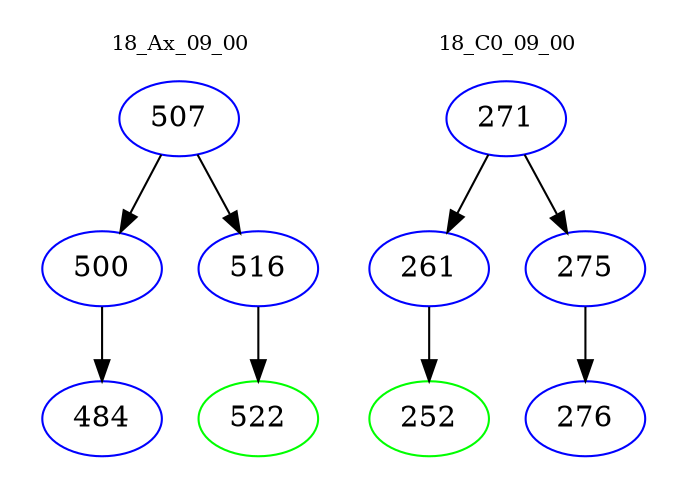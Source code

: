 digraph{
subgraph cluster_0 {
color = white
label = "18_Ax_09_00";
fontsize=10;
T0_507 [label="507", color="blue"]
T0_507 -> T0_500 [color="black"]
T0_500 [label="500", color="blue"]
T0_500 -> T0_484 [color="black"]
T0_484 [label="484", color="blue"]
T0_507 -> T0_516 [color="black"]
T0_516 [label="516", color="blue"]
T0_516 -> T0_522 [color="black"]
T0_522 [label="522", color="green"]
}
subgraph cluster_1 {
color = white
label = "18_C0_09_00";
fontsize=10;
T1_271 [label="271", color="blue"]
T1_271 -> T1_261 [color="black"]
T1_261 [label="261", color="blue"]
T1_261 -> T1_252 [color="black"]
T1_252 [label="252", color="green"]
T1_271 -> T1_275 [color="black"]
T1_275 [label="275", color="blue"]
T1_275 -> T1_276 [color="black"]
T1_276 [label="276", color="blue"]
}
}
